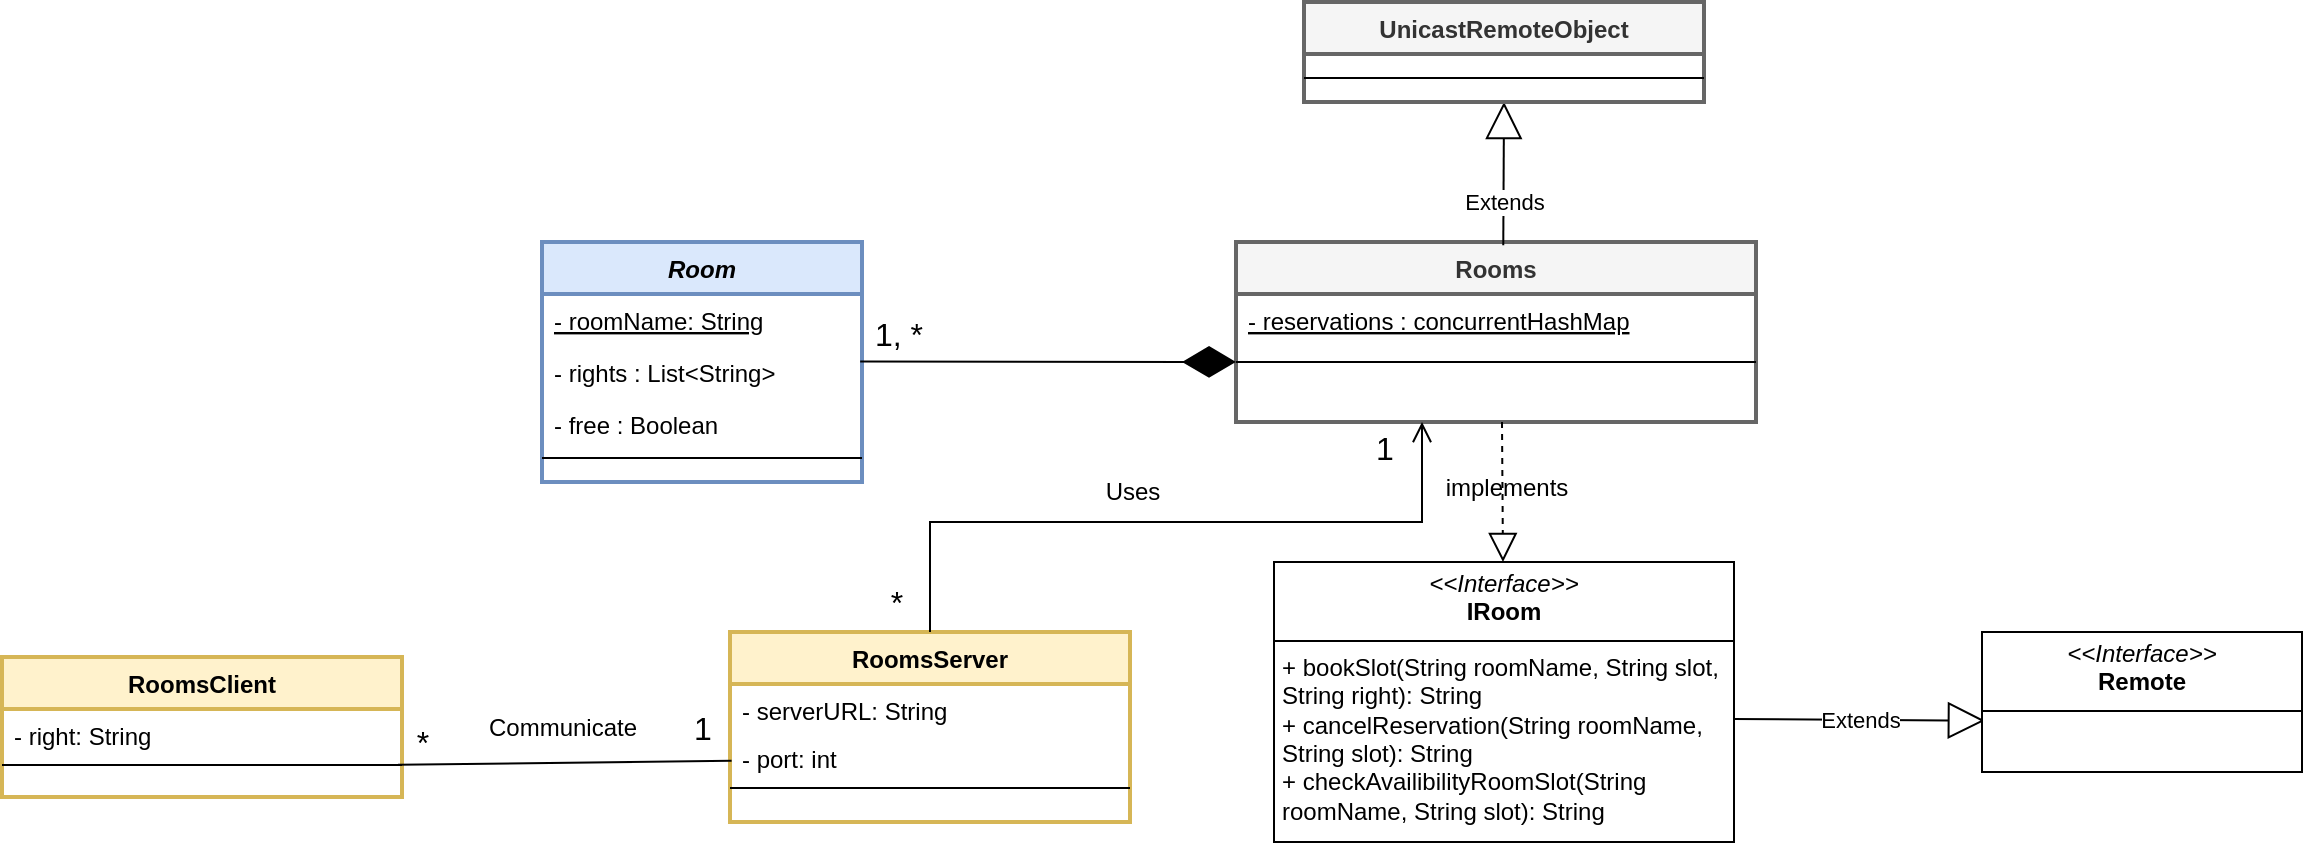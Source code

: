 <mxfile version="25.0.1">
  <diagram id="C5RBs43oDa-KdzZeNtuy" name="Page-1">
    <mxGraphModel dx="1913" dy="1781" grid="1" gridSize="10" guides="1" tooltips="1" connect="1" arrows="1" fold="1" page="1" pageScale="1" pageWidth="827" pageHeight="1169" math="0" shadow="0">
      <root>
        <mxCell id="WIyWlLk6GJQsqaUBKTNV-0" />
        <mxCell id="WIyWlLk6GJQsqaUBKTNV-1" parent="WIyWlLk6GJQsqaUBKTNV-0" />
        <mxCell id="zkfFHV4jXpPFQw0GAbJ--0" value="Room" style="swimlane;fontStyle=3;align=center;verticalAlign=top;childLayout=stackLayout;horizontal=1;startSize=26;horizontalStack=0;resizeParent=1;resizeLast=0;collapsible=1;marginBottom=0;rounded=0;shadow=0;strokeWidth=2;fillColor=#dae8fc;strokeColor=#6c8ebf;" parent="WIyWlLk6GJQsqaUBKTNV-1" vertex="1">
          <mxGeometry x="220" y="120" width="160" height="120" as="geometry">
            <mxRectangle x="230" y="140" width="160" height="26" as="alternateBounds" />
          </mxGeometry>
        </mxCell>
        <mxCell id="fcIL_LQgQ3cYSGc7Xfnn-3" value="- roomName: String" style="text;align=left;verticalAlign=top;spacingLeft=4;spacingRight=4;overflow=hidden;rotatable=0;points=[[0,0.5],[1,0.5]];portConstraint=eastwest;fontStyle=4;strokeWidth=2;" parent="zkfFHV4jXpPFQw0GAbJ--0" vertex="1">
          <mxGeometry y="26" width="160" height="26" as="geometry" />
        </mxCell>
        <mxCell id="zkfFHV4jXpPFQw0GAbJ--1" value="- rights : List&lt;String&gt;" style="text;align=left;verticalAlign=top;spacingLeft=4;spacingRight=4;overflow=hidden;rotatable=0;points=[[0,0.5],[1,0.5]];portConstraint=eastwest;" parent="zkfFHV4jXpPFQw0GAbJ--0" vertex="1">
          <mxGeometry y="52" width="160" height="26" as="geometry" />
        </mxCell>
        <mxCell id="zkfFHV4jXpPFQw0GAbJ--2" value="- free : Boolean" style="text;align=left;verticalAlign=top;spacingLeft=4;spacingRight=4;overflow=hidden;rotatable=0;points=[[0,0.5],[1,0.5]];portConstraint=eastwest;rounded=0;shadow=0;html=0;" parent="zkfFHV4jXpPFQw0GAbJ--0" vertex="1">
          <mxGeometry y="78" width="160" height="26" as="geometry" />
        </mxCell>
        <mxCell id="zkfFHV4jXpPFQw0GAbJ--4" value="" style="line;html=1;strokeWidth=1;align=left;verticalAlign=middle;spacingTop=-1;spacingLeft=3;spacingRight=3;rotatable=0;labelPosition=right;points=[];portConstraint=eastwest;" parent="zkfFHV4jXpPFQw0GAbJ--0" vertex="1">
          <mxGeometry y="104" width="160" height="8" as="geometry" />
        </mxCell>
        <mxCell id="zkfFHV4jXpPFQw0GAbJ--13" value="RoomsClient" style="swimlane;fontStyle=1;align=center;verticalAlign=top;childLayout=stackLayout;horizontal=1;startSize=26;horizontalStack=0;resizeParent=1;resizeLast=0;collapsible=1;marginBottom=0;rounded=0;shadow=0;strokeWidth=2;fillColor=#fff2cc;strokeColor=#d6b656;" parent="WIyWlLk6GJQsqaUBKTNV-1" vertex="1">
          <mxGeometry x="-50" y="327.5" width="200" height="70" as="geometry">
            <mxRectangle x="340" y="380" width="170" height="26" as="alternateBounds" />
          </mxGeometry>
        </mxCell>
        <mxCell id="fcIL_LQgQ3cYSGc7Xfnn-9" value="- right: String" style="text;align=left;verticalAlign=top;spacingLeft=4;spacingRight=4;overflow=hidden;rotatable=0;points=[[0,0.5],[1,0.5]];portConstraint=eastwest;fontStyle=0" parent="zkfFHV4jXpPFQw0GAbJ--13" vertex="1">
          <mxGeometry y="26" width="200" height="24" as="geometry" />
        </mxCell>
        <mxCell id="zkfFHV4jXpPFQw0GAbJ--15" value="" style="line;html=1;strokeWidth=1;align=left;verticalAlign=middle;spacingTop=-1;spacingLeft=3;spacingRight=3;rotatable=0;labelPosition=right;points=[];portConstraint=eastwest;" parent="zkfFHV4jXpPFQw0GAbJ--13" vertex="1">
          <mxGeometry y="50" width="200" height="8" as="geometry" />
        </mxCell>
        <mxCell id="zkfFHV4jXpPFQw0GAbJ--17" value="Rooms" style="swimlane;fontStyle=1;align=center;verticalAlign=top;childLayout=stackLayout;horizontal=1;startSize=26;horizontalStack=0;resizeParent=1;resizeLast=0;collapsible=1;marginBottom=0;rounded=0;shadow=0;strokeWidth=2;fillColor=#f5f5f5;fontColor=#333333;strokeColor=#666666;swimlaneFillColor=none;" parent="WIyWlLk6GJQsqaUBKTNV-1" vertex="1">
          <mxGeometry x="567" y="120" width="260" height="90" as="geometry">
            <mxRectangle x="550" y="140" width="160" height="26" as="alternateBounds" />
          </mxGeometry>
        </mxCell>
        <mxCell id="zkfFHV4jXpPFQw0GAbJ--18" value="- reservations : concurrentHashMap" style="text;align=left;verticalAlign=top;spacingLeft=4;spacingRight=4;overflow=hidden;rotatable=0;points=[[0,0.5],[1,0.5]];portConstraint=eastwest;fontStyle=4" parent="zkfFHV4jXpPFQw0GAbJ--17" vertex="1">
          <mxGeometry y="26" width="260" height="24" as="geometry" />
        </mxCell>
        <mxCell id="zkfFHV4jXpPFQw0GAbJ--23" value="" style="line;html=1;strokeWidth=1;align=left;verticalAlign=middle;spacingTop=-1;spacingLeft=3;spacingRight=3;rotatable=0;labelPosition=right;points=[];portConstraint=eastwest;" parent="zkfFHV4jXpPFQw0GAbJ--17" vertex="1">
          <mxGeometry y="50" width="260" height="20" as="geometry" />
        </mxCell>
        <mxCell id="VM7w4cgz8o6IMQCg1Qmm-2" value="" style="endArrow=diamondThin;endFill=1;endSize=24;html=1;rounded=0;exitX=1.013;exitY=0.299;exitDx=0;exitDy=0;exitPerimeter=0;" edge="1" parent="WIyWlLk6GJQsqaUBKTNV-1">
          <mxGeometry width="160" relative="1" as="geometry">
            <mxPoint x="379.08" y="179.774" as="sourcePoint" />
            <mxPoint x="567" y="180" as="targetPoint" />
          </mxGeometry>
        </mxCell>
        <mxCell id="VM7w4cgz8o6IMQCg1Qmm-3" value="1, *" style="text;html=1;align=center;verticalAlign=middle;resizable=0;points=[];autosize=1;strokeColor=none;fillColor=none;fontSize=16;" vertex="1" parent="WIyWlLk6GJQsqaUBKTNV-1">
          <mxGeometry x="373" y="151" width="50" height="30" as="geometry" />
        </mxCell>
        <mxCell id="VM7w4cgz8o6IMQCg1Qmm-4" value="" style="endArrow=block;dashed=1;endFill=0;endSize=12;html=1;rounded=0;" edge="1" parent="WIyWlLk6GJQsqaUBKTNV-1" target="VM7w4cgz8o6IMQCg1Qmm-10">
          <mxGeometry width="160" relative="1" as="geometry">
            <mxPoint x="700" y="210" as="sourcePoint" />
            <mxPoint x="730" y="270" as="targetPoint" />
            <Array as="points" />
          </mxGeometry>
        </mxCell>
        <mxCell id="VM7w4cgz8o6IMQCg1Qmm-5" value="Extends" style="endArrow=block;endSize=16;endFill=0;html=1;rounded=0;exitX=0.514;exitY=0.018;exitDx=0;exitDy=0;exitPerimeter=0;entryX=0.5;entryY=1;entryDx=0;entryDy=0;" edge="1" parent="WIyWlLk6GJQsqaUBKTNV-1" source="zkfFHV4jXpPFQw0GAbJ--17" target="VM7w4cgz8o6IMQCg1Qmm-6">
          <mxGeometry x="-0.396" width="160" relative="1" as="geometry">
            <mxPoint x="530" y="30" as="sourcePoint" />
            <mxPoint x="690" y="30" as="targetPoint" />
            <mxPoint as="offset" />
          </mxGeometry>
        </mxCell>
        <mxCell id="VM7w4cgz8o6IMQCg1Qmm-6" value="UnicastRemoteObject" style="swimlane;fontStyle=1;align=center;verticalAlign=top;childLayout=stackLayout;horizontal=1;startSize=26;horizontalStack=0;resizeParent=1;resizeLast=0;collapsible=1;marginBottom=0;rounded=0;shadow=0;strokeWidth=2;fillColor=#f5f5f5;fontColor=#333333;strokeColor=#666666;swimlaneFillColor=none;" vertex="1" parent="WIyWlLk6GJQsqaUBKTNV-1">
          <mxGeometry x="601" width="200" height="50" as="geometry">
            <mxRectangle x="550" y="140" width="160" height="26" as="alternateBounds" />
          </mxGeometry>
        </mxCell>
        <mxCell id="VM7w4cgz8o6IMQCg1Qmm-8" value="" style="line;html=1;strokeWidth=1;align=left;verticalAlign=middle;spacingTop=-1;spacingLeft=3;spacingRight=3;rotatable=0;labelPosition=right;points=[];portConstraint=eastwest;" vertex="1" parent="VM7w4cgz8o6IMQCg1Qmm-6">
          <mxGeometry y="26" width="200" height="24" as="geometry" />
        </mxCell>
        <mxCell id="VM7w4cgz8o6IMQCg1Qmm-10" value="&lt;p style=&quot;margin:0px;margin-top:4px;text-align:center;&quot;&gt;&lt;i&gt;&amp;lt;&amp;lt;Interface&amp;gt;&amp;gt;&lt;/i&gt;&lt;br&gt;&lt;b&gt;IRoom&lt;/b&gt;&lt;/p&gt;&lt;hr size=&quot;1&quot; style=&quot;border-style:solid;&quot;&gt;&lt;p style=&quot;margin:0px;margin-left:4px;&quot;&gt;&lt;/p&gt;&lt;p style=&quot;margin:0px;margin-left:4px;&quot;&gt;+ bookSlot(String roomName, String slot, String right): String&lt;br&gt;+ cancelReservation(String roomName, String slot): String&lt;/p&gt;&lt;p style=&quot;margin:0px;margin-left:4px;&quot;&gt;+ checkAvailibilityRoomSlot(String roomName, String slot): String&lt;/p&gt;" style="verticalAlign=top;align=left;overflow=fill;html=1;whiteSpace=wrap;" vertex="1" parent="WIyWlLk6GJQsqaUBKTNV-1">
          <mxGeometry x="586" y="280" width="230" height="140" as="geometry" />
        </mxCell>
        <mxCell id="VM7w4cgz8o6IMQCg1Qmm-11" value="Extends" style="endArrow=block;endSize=16;endFill=0;html=1;rounded=0;exitX=0.998;exitY=0.561;exitDx=0;exitDy=0;exitPerimeter=0;entryX=0.009;entryY=0.633;entryDx=0;entryDy=0;entryPerimeter=0;" edge="1" parent="WIyWlLk6GJQsqaUBKTNV-1" source="VM7w4cgz8o6IMQCg1Qmm-10" target="VM7w4cgz8o6IMQCg1Qmm-12">
          <mxGeometry width="160" relative="1" as="geometry">
            <mxPoint x="910" y="382" as="sourcePoint" />
            <mxPoint x="940" y="350" as="targetPoint" />
          </mxGeometry>
        </mxCell>
        <mxCell id="VM7w4cgz8o6IMQCg1Qmm-12" value="&lt;p style=&quot;margin:0px;margin-top:4px;text-align:center;&quot;&gt;&lt;i&gt;&amp;lt;&amp;lt;Interface&amp;gt;&amp;gt;&lt;/i&gt;&lt;br&gt;&lt;b&gt;Remote&lt;/b&gt;&lt;/p&gt;&lt;hr size=&quot;1&quot; style=&quot;border-style:solid;&quot;&gt;&lt;p style=&quot;margin:0px;margin-left:4px;&quot;&gt;&lt;/p&gt;&lt;p style=&quot;margin:0px;margin-left:4px;&quot;&gt;&lt;br&gt;&lt;/p&gt;" style="verticalAlign=top;align=left;overflow=fill;html=1;whiteSpace=wrap;" vertex="1" parent="WIyWlLk6GJQsqaUBKTNV-1">
          <mxGeometry x="940" y="315" width="160" height="70" as="geometry" />
        </mxCell>
        <mxCell id="VM7w4cgz8o6IMQCg1Qmm-13" value="RoomsServer" style="swimlane;fontStyle=1;align=center;verticalAlign=top;childLayout=stackLayout;horizontal=1;startSize=26;horizontalStack=0;resizeParent=1;resizeLast=0;collapsible=1;marginBottom=0;rounded=0;shadow=0;strokeWidth=2;fillColor=#fff2cc;strokeColor=#d6b656;" vertex="1" parent="WIyWlLk6GJQsqaUBKTNV-1">
          <mxGeometry x="314" y="315" width="200" height="95" as="geometry">
            <mxRectangle x="340" y="380" width="170" height="26" as="alternateBounds" />
          </mxGeometry>
        </mxCell>
        <mxCell id="VM7w4cgz8o6IMQCg1Qmm-14" value="- serverURL: String" style="text;align=left;verticalAlign=top;spacingLeft=4;spacingRight=4;overflow=hidden;rotatable=0;points=[[0,0.5],[1,0.5]];portConstraint=eastwest;fontStyle=0" vertex="1" parent="VM7w4cgz8o6IMQCg1Qmm-13">
          <mxGeometry y="26" width="200" height="24" as="geometry" />
        </mxCell>
        <mxCell id="VM7w4cgz8o6IMQCg1Qmm-16" value="- port: int" style="text;align=left;verticalAlign=top;spacingLeft=4;spacingRight=4;overflow=hidden;rotatable=0;points=[[0,0.5],[1,0.5]];portConstraint=eastwest;fontStyle=0" vertex="1" parent="VM7w4cgz8o6IMQCg1Qmm-13">
          <mxGeometry y="50" width="200" height="24" as="geometry" />
        </mxCell>
        <mxCell id="VM7w4cgz8o6IMQCg1Qmm-15" value="" style="line;html=1;strokeWidth=1;align=left;verticalAlign=middle;spacingTop=-1;spacingLeft=3;spacingRight=3;rotatable=0;labelPosition=right;points=[];portConstraint=eastwest;" vertex="1" parent="VM7w4cgz8o6IMQCg1Qmm-13">
          <mxGeometry y="74" width="200" height="8" as="geometry" />
        </mxCell>
        <mxCell id="VM7w4cgz8o6IMQCg1Qmm-17" value="" style="edgeStyle=segmentEdgeStyle;endArrow=open;html=1;curved=0;rounded=0;endSize=8;startSize=8;exitX=0.5;exitY=0;exitDx=0;exitDy=0;endFill=0;" edge="1" parent="WIyWlLk6GJQsqaUBKTNV-1" source="VM7w4cgz8o6IMQCg1Qmm-13">
          <mxGeometry width="50" height="50" relative="1" as="geometry">
            <mxPoint x="500" y="280" as="sourcePoint" />
            <mxPoint x="660" y="210" as="targetPoint" />
            <Array as="points">
              <mxPoint x="414" y="260" />
              <mxPoint x="660" y="260" />
              <mxPoint x="660" y="230" />
            </Array>
          </mxGeometry>
        </mxCell>
        <mxCell id="VM7w4cgz8o6IMQCg1Qmm-18" value="" style="endArrow=none;html=1;rounded=0;exitX=0.99;exitY=0.483;exitDx=0;exitDy=0;exitPerimeter=0;entryX=0.004;entryY=0.601;entryDx=0;entryDy=0;entryPerimeter=0;" edge="1" parent="WIyWlLk6GJQsqaUBKTNV-1" source="zkfFHV4jXpPFQw0GAbJ--15" target="VM7w4cgz8o6IMQCg1Qmm-16">
          <mxGeometry width="50" height="50" relative="1" as="geometry">
            <mxPoint x="154" y="380" as="sourcePoint" />
            <mxPoint x="314" y="380.5" as="targetPoint" />
          </mxGeometry>
        </mxCell>
        <mxCell id="VM7w4cgz8o6IMQCg1Qmm-19" value="Communicate" style="text;html=1;align=center;verticalAlign=middle;resizable=0;points=[];autosize=1;strokeColor=none;fillColor=none;" vertex="1" parent="WIyWlLk6GJQsqaUBKTNV-1">
          <mxGeometry x="180" y="347.5" width="100" height="30" as="geometry" />
        </mxCell>
        <mxCell id="VM7w4cgz8o6IMQCg1Qmm-20" value="1" style="text;html=1;align=center;verticalAlign=middle;resizable=0;points=[];autosize=1;strokeColor=none;fillColor=none;fontSize=16;" vertex="1" parent="WIyWlLk6GJQsqaUBKTNV-1">
          <mxGeometry x="285" y="348" width="30" height="30" as="geometry" />
        </mxCell>
        <mxCell id="VM7w4cgz8o6IMQCg1Qmm-21" value="*" style="text;html=1;align=center;verticalAlign=middle;resizable=0;points=[];autosize=1;strokeColor=none;fillColor=none;strokeWidth=5;fontSize=16;" vertex="1" parent="WIyWlLk6GJQsqaUBKTNV-1">
          <mxGeometry x="145" y="355" width="30" height="30" as="geometry" />
        </mxCell>
        <mxCell id="VM7w4cgz8o6IMQCg1Qmm-22" value="Uses" style="text;html=1;align=center;verticalAlign=middle;resizable=0;points=[];autosize=1;strokeColor=none;fillColor=none;" vertex="1" parent="WIyWlLk6GJQsqaUBKTNV-1">
          <mxGeometry x="490" y="230" width="50" height="30" as="geometry" />
        </mxCell>
        <mxCell id="VM7w4cgz8o6IMQCg1Qmm-23" value="1" style="text;html=1;align=center;verticalAlign=middle;resizable=0;points=[];autosize=1;strokeColor=none;fillColor=none;fontSize=16;" vertex="1" parent="WIyWlLk6GJQsqaUBKTNV-1">
          <mxGeometry x="626" y="208" width="30" height="30" as="geometry" />
        </mxCell>
        <mxCell id="VM7w4cgz8o6IMQCg1Qmm-24" value="*" style="text;html=1;align=center;verticalAlign=middle;resizable=0;points=[];autosize=1;strokeColor=none;fillColor=none;fontSize=16;" vertex="1" parent="WIyWlLk6GJQsqaUBKTNV-1">
          <mxGeometry x="382" y="285" width="30" height="30" as="geometry" />
        </mxCell>
        <mxCell id="VM7w4cgz8o6IMQCg1Qmm-25" value="implements" style="text;html=1;align=center;verticalAlign=middle;resizable=0;points=[];autosize=1;strokeColor=none;fillColor=none;" vertex="1" parent="WIyWlLk6GJQsqaUBKTNV-1">
          <mxGeometry x="662" y="228" width="80" height="30" as="geometry" />
        </mxCell>
      </root>
    </mxGraphModel>
  </diagram>
</mxfile>

